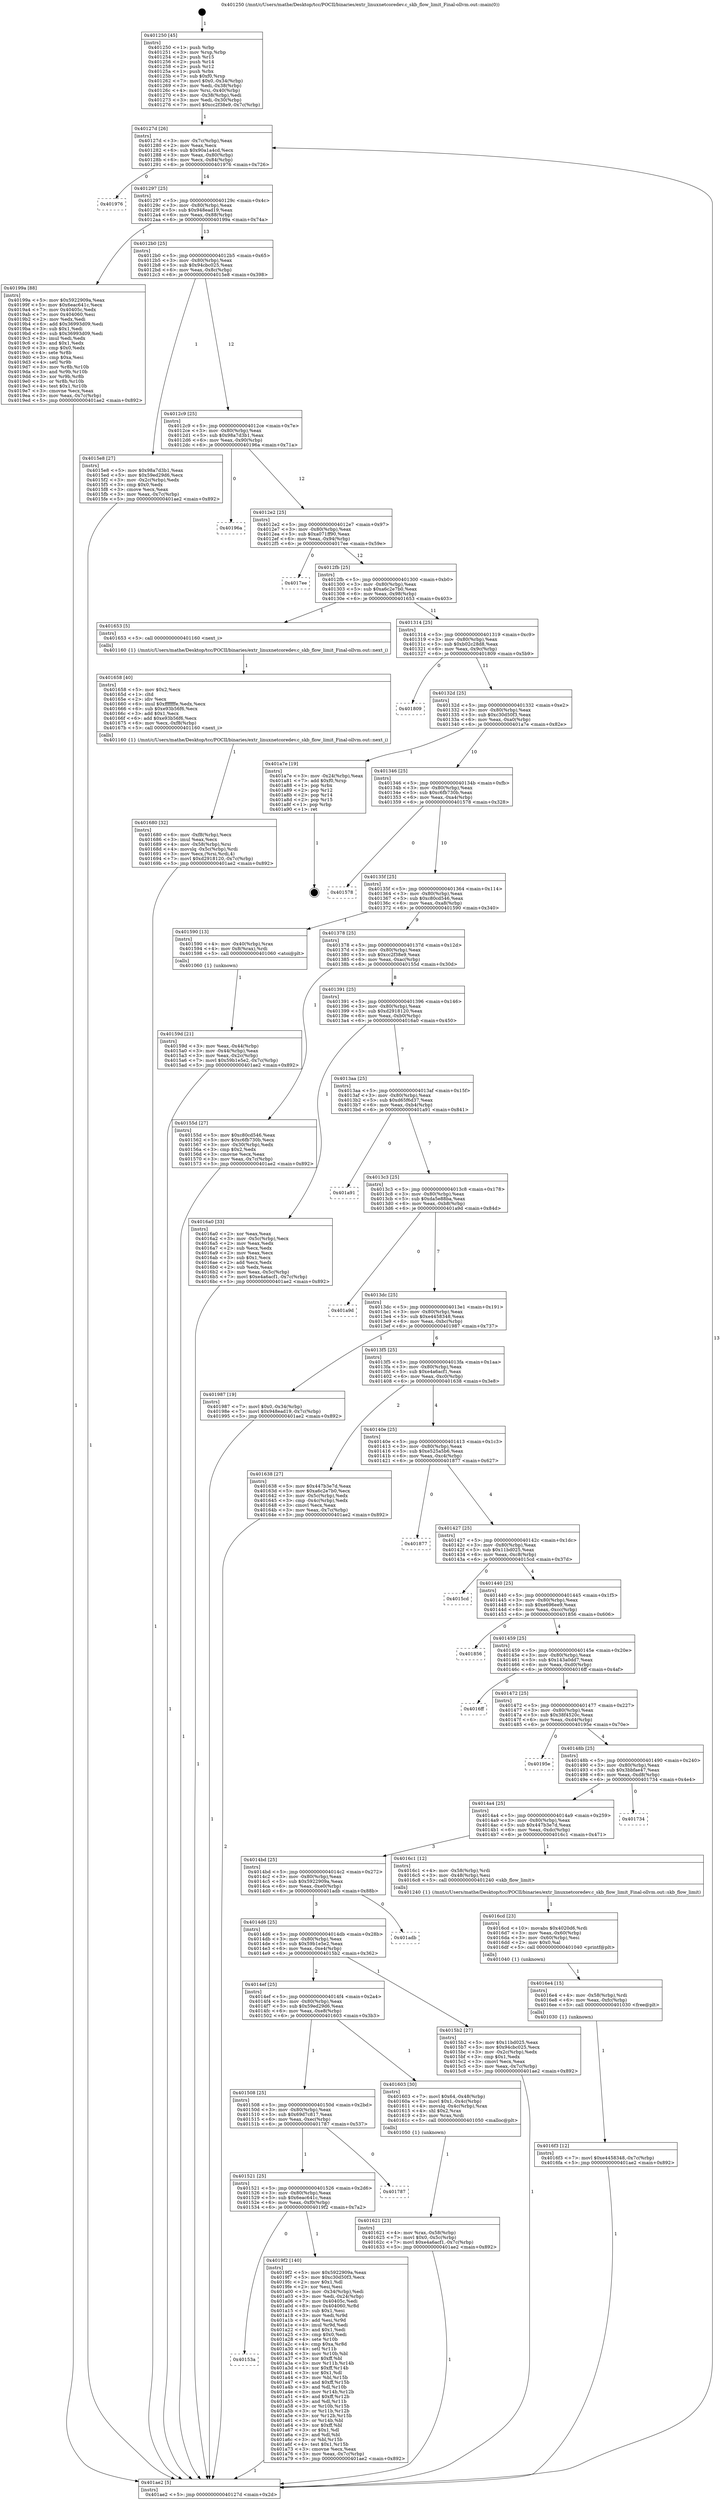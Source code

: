 digraph "0x401250" {
  label = "0x401250 (/mnt/c/Users/mathe/Desktop/tcc/POCII/binaries/extr_linuxnetcoredev.c_skb_flow_limit_Final-ollvm.out::main(0))"
  labelloc = "t"
  node[shape=record]

  Entry [label="",width=0.3,height=0.3,shape=circle,fillcolor=black,style=filled]
  "0x40127d" [label="{
     0x40127d [26]\l
     | [instrs]\l
     &nbsp;&nbsp;0x40127d \<+3\>: mov -0x7c(%rbp),%eax\l
     &nbsp;&nbsp;0x401280 \<+2\>: mov %eax,%ecx\l
     &nbsp;&nbsp;0x401282 \<+6\>: sub $0x90a1a4cd,%ecx\l
     &nbsp;&nbsp;0x401288 \<+3\>: mov %eax,-0x80(%rbp)\l
     &nbsp;&nbsp;0x40128b \<+6\>: mov %ecx,-0x84(%rbp)\l
     &nbsp;&nbsp;0x401291 \<+6\>: je 0000000000401976 \<main+0x726\>\l
  }"]
  "0x401976" [label="{
     0x401976\l
  }", style=dashed]
  "0x401297" [label="{
     0x401297 [25]\l
     | [instrs]\l
     &nbsp;&nbsp;0x401297 \<+5\>: jmp 000000000040129c \<main+0x4c\>\l
     &nbsp;&nbsp;0x40129c \<+3\>: mov -0x80(%rbp),%eax\l
     &nbsp;&nbsp;0x40129f \<+5\>: sub $0x948ead19,%eax\l
     &nbsp;&nbsp;0x4012a4 \<+6\>: mov %eax,-0x88(%rbp)\l
     &nbsp;&nbsp;0x4012aa \<+6\>: je 000000000040199a \<main+0x74a\>\l
  }"]
  Exit [label="",width=0.3,height=0.3,shape=circle,fillcolor=black,style=filled,peripheries=2]
  "0x40199a" [label="{
     0x40199a [88]\l
     | [instrs]\l
     &nbsp;&nbsp;0x40199a \<+5\>: mov $0x5922909a,%eax\l
     &nbsp;&nbsp;0x40199f \<+5\>: mov $0x6eac641c,%ecx\l
     &nbsp;&nbsp;0x4019a4 \<+7\>: mov 0x40405c,%edx\l
     &nbsp;&nbsp;0x4019ab \<+7\>: mov 0x404060,%esi\l
     &nbsp;&nbsp;0x4019b2 \<+2\>: mov %edx,%edi\l
     &nbsp;&nbsp;0x4019b4 \<+6\>: add $0x36993d09,%edi\l
     &nbsp;&nbsp;0x4019ba \<+3\>: sub $0x1,%edi\l
     &nbsp;&nbsp;0x4019bd \<+6\>: sub $0x36993d09,%edi\l
     &nbsp;&nbsp;0x4019c3 \<+3\>: imul %edi,%edx\l
     &nbsp;&nbsp;0x4019c6 \<+3\>: and $0x1,%edx\l
     &nbsp;&nbsp;0x4019c9 \<+3\>: cmp $0x0,%edx\l
     &nbsp;&nbsp;0x4019cc \<+4\>: sete %r8b\l
     &nbsp;&nbsp;0x4019d0 \<+3\>: cmp $0xa,%esi\l
     &nbsp;&nbsp;0x4019d3 \<+4\>: setl %r9b\l
     &nbsp;&nbsp;0x4019d7 \<+3\>: mov %r8b,%r10b\l
     &nbsp;&nbsp;0x4019da \<+3\>: and %r9b,%r10b\l
     &nbsp;&nbsp;0x4019dd \<+3\>: xor %r9b,%r8b\l
     &nbsp;&nbsp;0x4019e0 \<+3\>: or %r8b,%r10b\l
     &nbsp;&nbsp;0x4019e3 \<+4\>: test $0x1,%r10b\l
     &nbsp;&nbsp;0x4019e7 \<+3\>: cmovne %ecx,%eax\l
     &nbsp;&nbsp;0x4019ea \<+3\>: mov %eax,-0x7c(%rbp)\l
     &nbsp;&nbsp;0x4019ed \<+5\>: jmp 0000000000401ae2 \<main+0x892\>\l
  }"]
  "0x4012b0" [label="{
     0x4012b0 [25]\l
     | [instrs]\l
     &nbsp;&nbsp;0x4012b0 \<+5\>: jmp 00000000004012b5 \<main+0x65\>\l
     &nbsp;&nbsp;0x4012b5 \<+3\>: mov -0x80(%rbp),%eax\l
     &nbsp;&nbsp;0x4012b8 \<+5\>: sub $0x94cbc025,%eax\l
     &nbsp;&nbsp;0x4012bd \<+6\>: mov %eax,-0x8c(%rbp)\l
     &nbsp;&nbsp;0x4012c3 \<+6\>: je 00000000004015e8 \<main+0x398\>\l
  }"]
  "0x40153a" [label="{
     0x40153a\l
  }", style=dashed]
  "0x4015e8" [label="{
     0x4015e8 [27]\l
     | [instrs]\l
     &nbsp;&nbsp;0x4015e8 \<+5\>: mov $0x98a7d3b1,%eax\l
     &nbsp;&nbsp;0x4015ed \<+5\>: mov $0x59ed29d6,%ecx\l
     &nbsp;&nbsp;0x4015f2 \<+3\>: mov -0x2c(%rbp),%edx\l
     &nbsp;&nbsp;0x4015f5 \<+3\>: cmp $0x0,%edx\l
     &nbsp;&nbsp;0x4015f8 \<+3\>: cmove %ecx,%eax\l
     &nbsp;&nbsp;0x4015fb \<+3\>: mov %eax,-0x7c(%rbp)\l
     &nbsp;&nbsp;0x4015fe \<+5\>: jmp 0000000000401ae2 \<main+0x892\>\l
  }"]
  "0x4012c9" [label="{
     0x4012c9 [25]\l
     | [instrs]\l
     &nbsp;&nbsp;0x4012c9 \<+5\>: jmp 00000000004012ce \<main+0x7e\>\l
     &nbsp;&nbsp;0x4012ce \<+3\>: mov -0x80(%rbp),%eax\l
     &nbsp;&nbsp;0x4012d1 \<+5\>: sub $0x98a7d3b1,%eax\l
     &nbsp;&nbsp;0x4012d6 \<+6\>: mov %eax,-0x90(%rbp)\l
     &nbsp;&nbsp;0x4012dc \<+6\>: je 000000000040196a \<main+0x71a\>\l
  }"]
  "0x4019f2" [label="{
     0x4019f2 [140]\l
     | [instrs]\l
     &nbsp;&nbsp;0x4019f2 \<+5\>: mov $0x5922909a,%eax\l
     &nbsp;&nbsp;0x4019f7 \<+5\>: mov $0xc30d50f3,%ecx\l
     &nbsp;&nbsp;0x4019fc \<+2\>: mov $0x1,%dl\l
     &nbsp;&nbsp;0x4019fe \<+2\>: xor %esi,%esi\l
     &nbsp;&nbsp;0x401a00 \<+3\>: mov -0x34(%rbp),%edi\l
     &nbsp;&nbsp;0x401a03 \<+3\>: mov %edi,-0x24(%rbp)\l
     &nbsp;&nbsp;0x401a06 \<+7\>: mov 0x40405c,%edi\l
     &nbsp;&nbsp;0x401a0d \<+8\>: mov 0x404060,%r8d\l
     &nbsp;&nbsp;0x401a15 \<+3\>: sub $0x1,%esi\l
     &nbsp;&nbsp;0x401a18 \<+3\>: mov %edi,%r9d\l
     &nbsp;&nbsp;0x401a1b \<+3\>: add %esi,%r9d\l
     &nbsp;&nbsp;0x401a1e \<+4\>: imul %r9d,%edi\l
     &nbsp;&nbsp;0x401a22 \<+3\>: and $0x1,%edi\l
     &nbsp;&nbsp;0x401a25 \<+3\>: cmp $0x0,%edi\l
     &nbsp;&nbsp;0x401a28 \<+4\>: sete %r10b\l
     &nbsp;&nbsp;0x401a2c \<+4\>: cmp $0xa,%r8d\l
     &nbsp;&nbsp;0x401a30 \<+4\>: setl %r11b\l
     &nbsp;&nbsp;0x401a34 \<+3\>: mov %r10b,%bl\l
     &nbsp;&nbsp;0x401a37 \<+3\>: xor $0xff,%bl\l
     &nbsp;&nbsp;0x401a3a \<+3\>: mov %r11b,%r14b\l
     &nbsp;&nbsp;0x401a3d \<+4\>: xor $0xff,%r14b\l
     &nbsp;&nbsp;0x401a41 \<+3\>: xor $0x1,%dl\l
     &nbsp;&nbsp;0x401a44 \<+3\>: mov %bl,%r15b\l
     &nbsp;&nbsp;0x401a47 \<+4\>: and $0xff,%r15b\l
     &nbsp;&nbsp;0x401a4b \<+3\>: and %dl,%r10b\l
     &nbsp;&nbsp;0x401a4e \<+3\>: mov %r14b,%r12b\l
     &nbsp;&nbsp;0x401a51 \<+4\>: and $0xff,%r12b\l
     &nbsp;&nbsp;0x401a55 \<+3\>: and %dl,%r11b\l
     &nbsp;&nbsp;0x401a58 \<+3\>: or %r10b,%r15b\l
     &nbsp;&nbsp;0x401a5b \<+3\>: or %r11b,%r12b\l
     &nbsp;&nbsp;0x401a5e \<+3\>: xor %r12b,%r15b\l
     &nbsp;&nbsp;0x401a61 \<+3\>: or %r14b,%bl\l
     &nbsp;&nbsp;0x401a64 \<+3\>: xor $0xff,%bl\l
     &nbsp;&nbsp;0x401a67 \<+3\>: or $0x1,%dl\l
     &nbsp;&nbsp;0x401a6a \<+2\>: and %dl,%bl\l
     &nbsp;&nbsp;0x401a6c \<+3\>: or %bl,%r15b\l
     &nbsp;&nbsp;0x401a6f \<+4\>: test $0x1,%r15b\l
     &nbsp;&nbsp;0x401a73 \<+3\>: cmovne %ecx,%eax\l
     &nbsp;&nbsp;0x401a76 \<+3\>: mov %eax,-0x7c(%rbp)\l
     &nbsp;&nbsp;0x401a79 \<+5\>: jmp 0000000000401ae2 \<main+0x892\>\l
  }"]
  "0x40196a" [label="{
     0x40196a\l
  }", style=dashed]
  "0x4012e2" [label="{
     0x4012e2 [25]\l
     | [instrs]\l
     &nbsp;&nbsp;0x4012e2 \<+5\>: jmp 00000000004012e7 \<main+0x97\>\l
     &nbsp;&nbsp;0x4012e7 \<+3\>: mov -0x80(%rbp),%eax\l
     &nbsp;&nbsp;0x4012ea \<+5\>: sub $0xa071ff90,%eax\l
     &nbsp;&nbsp;0x4012ef \<+6\>: mov %eax,-0x94(%rbp)\l
     &nbsp;&nbsp;0x4012f5 \<+6\>: je 00000000004017ee \<main+0x59e\>\l
  }"]
  "0x401521" [label="{
     0x401521 [25]\l
     | [instrs]\l
     &nbsp;&nbsp;0x401521 \<+5\>: jmp 0000000000401526 \<main+0x2d6\>\l
     &nbsp;&nbsp;0x401526 \<+3\>: mov -0x80(%rbp),%eax\l
     &nbsp;&nbsp;0x401529 \<+5\>: sub $0x6eac641c,%eax\l
     &nbsp;&nbsp;0x40152e \<+6\>: mov %eax,-0xf0(%rbp)\l
     &nbsp;&nbsp;0x401534 \<+6\>: je 00000000004019f2 \<main+0x7a2\>\l
  }"]
  "0x4017ee" [label="{
     0x4017ee\l
  }", style=dashed]
  "0x4012fb" [label="{
     0x4012fb [25]\l
     | [instrs]\l
     &nbsp;&nbsp;0x4012fb \<+5\>: jmp 0000000000401300 \<main+0xb0\>\l
     &nbsp;&nbsp;0x401300 \<+3\>: mov -0x80(%rbp),%eax\l
     &nbsp;&nbsp;0x401303 \<+5\>: sub $0xa6c2e7b0,%eax\l
     &nbsp;&nbsp;0x401308 \<+6\>: mov %eax,-0x98(%rbp)\l
     &nbsp;&nbsp;0x40130e \<+6\>: je 0000000000401653 \<main+0x403\>\l
  }"]
  "0x401787" [label="{
     0x401787\l
  }", style=dashed]
  "0x401653" [label="{
     0x401653 [5]\l
     | [instrs]\l
     &nbsp;&nbsp;0x401653 \<+5\>: call 0000000000401160 \<next_i\>\l
     | [calls]\l
     &nbsp;&nbsp;0x401160 \{1\} (/mnt/c/Users/mathe/Desktop/tcc/POCII/binaries/extr_linuxnetcoredev.c_skb_flow_limit_Final-ollvm.out::next_i)\l
  }"]
  "0x401314" [label="{
     0x401314 [25]\l
     | [instrs]\l
     &nbsp;&nbsp;0x401314 \<+5\>: jmp 0000000000401319 \<main+0xc9\>\l
     &nbsp;&nbsp;0x401319 \<+3\>: mov -0x80(%rbp),%eax\l
     &nbsp;&nbsp;0x40131c \<+5\>: sub $0xb02c28d8,%eax\l
     &nbsp;&nbsp;0x401321 \<+6\>: mov %eax,-0x9c(%rbp)\l
     &nbsp;&nbsp;0x401327 \<+6\>: je 0000000000401809 \<main+0x5b9\>\l
  }"]
  "0x4016f3" [label="{
     0x4016f3 [12]\l
     | [instrs]\l
     &nbsp;&nbsp;0x4016f3 \<+7\>: movl $0xe4458348,-0x7c(%rbp)\l
     &nbsp;&nbsp;0x4016fa \<+5\>: jmp 0000000000401ae2 \<main+0x892\>\l
  }"]
  "0x401809" [label="{
     0x401809\l
  }", style=dashed]
  "0x40132d" [label="{
     0x40132d [25]\l
     | [instrs]\l
     &nbsp;&nbsp;0x40132d \<+5\>: jmp 0000000000401332 \<main+0xe2\>\l
     &nbsp;&nbsp;0x401332 \<+3\>: mov -0x80(%rbp),%eax\l
     &nbsp;&nbsp;0x401335 \<+5\>: sub $0xc30d50f3,%eax\l
     &nbsp;&nbsp;0x40133a \<+6\>: mov %eax,-0xa0(%rbp)\l
     &nbsp;&nbsp;0x401340 \<+6\>: je 0000000000401a7e \<main+0x82e\>\l
  }"]
  "0x4016e4" [label="{
     0x4016e4 [15]\l
     | [instrs]\l
     &nbsp;&nbsp;0x4016e4 \<+4\>: mov -0x58(%rbp),%rdi\l
     &nbsp;&nbsp;0x4016e8 \<+6\>: mov %eax,-0xfc(%rbp)\l
     &nbsp;&nbsp;0x4016ee \<+5\>: call 0000000000401030 \<free@plt\>\l
     | [calls]\l
     &nbsp;&nbsp;0x401030 \{1\} (unknown)\l
  }"]
  "0x401a7e" [label="{
     0x401a7e [19]\l
     | [instrs]\l
     &nbsp;&nbsp;0x401a7e \<+3\>: mov -0x24(%rbp),%eax\l
     &nbsp;&nbsp;0x401a81 \<+7\>: add $0xf0,%rsp\l
     &nbsp;&nbsp;0x401a88 \<+1\>: pop %rbx\l
     &nbsp;&nbsp;0x401a89 \<+2\>: pop %r12\l
     &nbsp;&nbsp;0x401a8b \<+2\>: pop %r14\l
     &nbsp;&nbsp;0x401a8d \<+2\>: pop %r15\l
     &nbsp;&nbsp;0x401a8f \<+1\>: pop %rbp\l
     &nbsp;&nbsp;0x401a90 \<+1\>: ret\l
  }"]
  "0x401346" [label="{
     0x401346 [25]\l
     | [instrs]\l
     &nbsp;&nbsp;0x401346 \<+5\>: jmp 000000000040134b \<main+0xfb\>\l
     &nbsp;&nbsp;0x40134b \<+3\>: mov -0x80(%rbp),%eax\l
     &nbsp;&nbsp;0x40134e \<+5\>: sub $0xc6fb730b,%eax\l
     &nbsp;&nbsp;0x401353 \<+6\>: mov %eax,-0xa4(%rbp)\l
     &nbsp;&nbsp;0x401359 \<+6\>: je 0000000000401578 \<main+0x328\>\l
  }"]
  "0x4016cd" [label="{
     0x4016cd [23]\l
     | [instrs]\l
     &nbsp;&nbsp;0x4016cd \<+10\>: movabs $0x4020d6,%rdi\l
     &nbsp;&nbsp;0x4016d7 \<+3\>: mov %eax,-0x60(%rbp)\l
     &nbsp;&nbsp;0x4016da \<+3\>: mov -0x60(%rbp),%esi\l
     &nbsp;&nbsp;0x4016dd \<+2\>: mov $0x0,%al\l
     &nbsp;&nbsp;0x4016df \<+5\>: call 0000000000401040 \<printf@plt\>\l
     | [calls]\l
     &nbsp;&nbsp;0x401040 \{1\} (unknown)\l
  }"]
  "0x401578" [label="{
     0x401578\l
  }", style=dashed]
  "0x40135f" [label="{
     0x40135f [25]\l
     | [instrs]\l
     &nbsp;&nbsp;0x40135f \<+5\>: jmp 0000000000401364 \<main+0x114\>\l
     &nbsp;&nbsp;0x401364 \<+3\>: mov -0x80(%rbp),%eax\l
     &nbsp;&nbsp;0x401367 \<+5\>: sub $0xc80cd546,%eax\l
     &nbsp;&nbsp;0x40136c \<+6\>: mov %eax,-0xa8(%rbp)\l
     &nbsp;&nbsp;0x401372 \<+6\>: je 0000000000401590 \<main+0x340\>\l
  }"]
  "0x401680" [label="{
     0x401680 [32]\l
     | [instrs]\l
     &nbsp;&nbsp;0x401680 \<+6\>: mov -0xf8(%rbp),%ecx\l
     &nbsp;&nbsp;0x401686 \<+3\>: imul %eax,%ecx\l
     &nbsp;&nbsp;0x401689 \<+4\>: mov -0x58(%rbp),%rsi\l
     &nbsp;&nbsp;0x40168d \<+4\>: movslq -0x5c(%rbp),%rdi\l
     &nbsp;&nbsp;0x401691 \<+3\>: mov %ecx,(%rsi,%rdi,4)\l
     &nbsp;&nbsp;0x401694 \<+7\>: movl $0xd2918120,-0x7c(%rbp)\l
     &nbsp;&nbsp;0x40169b \<+5\>: jmp 0000000000401ae2 \<main+0x892\>\l
  }"]
  "0x401590" [label="{
     0x401590 [13]\l
     | [instrs]\l
     &nbsp;&nbsp;0x401590 \<+4\>: mov -0x40(%rbp),%rax\l
     &nbsp;&nbsp;0x401594 \<+4\>: mov 0x8(%rax),%rdi\l
     &nbsp;&nbsp;0x401598 \<+5\>: call 0000000000401060 \<atoi@plt\>\l
     | [calls]\l
     &nbsp;&nbsp;0x401060 \{1\} (unknown)\l
  }"]
  "0x401378" [label="{
     0x401378 [25]\l
     | [instrs]\l
     &nbsp;&nbsp;0x401378 \<+5\>: jmp 000000000040137d \<main+0x12d\>\l
     &nbsp;&nbsp;0x40137d \<+3\>: mov -0x80(%rbp),%eax\l
     &nbsp;&nbsp;0x401380 \<+5\>: sub $0xcc2f38e9,%eax\l
     &nbsp;&nbsp;0x401385 \<+6\>: mov %eax,-0xac(%rbp)\l
     &nbsp;&nbsp;0x40138b \<+6\>: je 000000000040155d \<main+0x30d\>\l
  }"]
  "0x401658" [label="{
     0x401658 [40]\l
     | [instrs]\l
     &nbsp;&nbsp;0x401658 \<+5\>: mov $0x2,%ecx\l
     &nbsp;&nbsp;0x40165d \<+1\>: cltd\l
     &nbsp;&nbsp;0x40165e \<+2\>: idiv %ecx\l
     &nbsp;&nbsp;0x401660 \<+6\>: imul $0xfffffffe,%edx,%ecx\l
     &nbsp;&nbsp;0x401666 \<+6\>: sub $0xe93b56f6,%ecx\l
     &nbsp;&nbsp;0x40166c \<+3\>: add $0x1,%ecx\l
     &nbsp;&nbsp;0x40166f \<+6\>: add $0xe93b56f6,%ecx\l
     &nbsp;&nbsp;0x401675 \<+6\>: mov %ecx,-0xf8(%rbp)\l
     &nbsp;&nbsp;0x40167b \<+5\>: call 0000000000401160 \<next_i\>\l
     | [calls]\l
     &nbsp;&nbsp;0x401160 \{1\} (/mnt/c/Users/mathe/Desktop/tcc/POCII/binaries/extr_linuxnetcoredev.c_skb_flow_limit_Final-ollvm.out::next_i)\l
  }"]
  "0x40155d" [label="{
     0x40155d [27]\l
     | [instrs]\l
     &nbsp;&nbsp;0x40155d \<+5\>: mov $0xc80cd546,%eax\l
     &nbsp;&nbsp;0x401562 \<+5\>: mov $0xc6fb730b,%ecx\l
     &nbsp;&nbsp;0x401567 \<+3\>: mov -0x30(%rbp),%edx\l
     &nbsp;&nbsp;0x40156a \<+3\>: cmp $0x2,%edx\l
     &nbsp;&nbsp;0x40156d \<+3\>: cmovne %ecx,%eax\l
     &nbsp;&nbsp;0x401570 \<+3\>: mov %eax,-0x7c(%rbp)\l
     &nbsp;&nbsp;0x401573 \<+5\>: jmp 0000000000401ae2 \<main+0x892\>\l
  }"]
  "0x401391" [label="{
     0x401391 [25]\l
     | [instrs]\l
     &nbsp;&nbsp;0x401391 \<+5\>: jmp 0000000000401396 \<main+0x146\>\l
     &nbsp;&nbsp;0x401396 \<+3\>: mov -0x80(%rbp),%eax\l
     &nbsp;&nbsp;0x401399 \<+5\>: sub $0xd2918120,%eax\l
     &nbsp;&nbsp;0x40139e \<+6\>: mov %eax,-0xb0(%rbp)\l
     &nbsp;&nbsp;0x4013a4 \<+6\>: je 00000000004016a0 \<main+0x450\>\l
  }"]
  "0x401ae2" [label="{
     0x401ae2 [5]\l
     | [instrs]\l
     &nbsp;&nbsp;0x401ae2 \<+5\>: jmp 000000000040127d \<main+0x2d\>\l
  }"]
  "0x401250" [label="{
     0x401250 [45]\l
     | [instrs]\l
     &nbsp;&nbsp;0x401250 \<+1\>: push %rbp\l
     &nbsp;&nbsp;0x401251 \<+3\>: mov %rsp,%rbp\l
     &nbsp;&nbsp;0x401254 \<+2\>: push %r15\l
     &nbsp;&nbsp;0x401256 \<+2\>: push %r14\l
     &nbsp;&nbsp;0x401258 \<+2\>: push %r12\l
     &nbsp;&nbsp;0x40125a \<+1\>: push %rbx\l
     &nbsp;&nbsp;0x40125b \<+7\>: sub $0xf0,%rsp\l
     &nbsp;&nbsp;0x401262 \<+7\>: movl $0x0,-0x34(%rbp)\l
     &nbsp;&nbsp;0x401269 \<+3\>: mov %edi,-0x38(%rbp)\l
     &nbsp;&nbsp;0x40126c \<+4\>: mov %rsi,-0x40(%rbp)\l
     &nbsp;&nbsp;0x401270 \<+3\>: mov -0x38(%rbp),%edi\l
     &nbsp;&nbsp;0x401273 \<+3\>: mov %edi,-0x30(%rbp)\l
     &nbsp;&nbsp;0x401276 \<+7\>: movl $0xcc2f38e9,-0x7c(%rbp)\l
  }"]
  "0x40159d" [label="{
     0x40159d [21]\l
     | [instrs]\l
     &nbsp;&nbsp;0x40159d \<+3\>: mov %eax,-0x44(%rbp)\l
     &nbsp;&nbsp;0x4015a0 \<+3\>: mov -0x44(%rbp),%eax\l
     &nbsp;&nbsp;0x4015a3 \<+3\>: mov %eax,-0x2c(%rbp)\l
     &nbsp;&nbsp;0x4015a6 \<+7\>: movl $0x59b1e5e2,-0x7c(%rbp)\l
     &nbsp;&nbsp;0x4015ad \<+5\>: jmp 0000000000401ae2 \<main+0x892\>\l
  }"]
  "0x401621" [label="{
     0x401621 [23]\l
     | [instrs]\l
     &nbsp;&nbsp;0x401621 \<+4\>: mov %rax,-0x58(%rbp)\l
     &nbsp;&nbsp;0x401625 \<+7\>: movl $0x0,-0x5c(%rbp)\l
     &nbsp;&nbsp;0x40162c \<+7\>: movl $0xe4a6acf1,-0x7c(%rbp)\l
     &nbsp;&nbsp;0x401633 \<+5\>: jmp 0000000000401ae2 \<main+0x892\>\l
  }"]
  "0x4016a0" [label="{
     0x4016a0 [33]\l
     | [instrs]\l
     &nbsp;&nbsp;0x4016a0 \<+2\>: xor %eax,%eax\l
     &nbsp;&nbsp;0x4016a2 \<+3\>: mov -0x5c(%rbp),%ecx\l
     &nbsp;&nbsp;0x4016a5 \<+2\>: mov %eax,%edx\l
     &nbsp;&nbsp;0x4016a7 \<+2\>: sub %ecx,%edx\l
     &nbsp;&nbsp;0x4016a9 \<+2\>: mov %eax,%ecx\l
     &nbsp;&nbsp;0x4016ab \<+3\>: sub $0x1,%ecx\l
     &nbsp;&nbsp;0x4016ae \<+2\>: add %ecx,%edx\l
     &nbsp;&nbsp;0x4016b0 \<+2\>: sub %edx,%eax\l
     &nbsp;&nbsp;0x4016b2 \<+3\>: mov %eax,-0x5c(%rbp)\l
     &nbsp;&nbsp;0x4016b5 \<+7\>: movl $0xe4a6acf1,-0x7c(%rbp)\l
     &nbsp;&nbsp;0x4016bc \<+5\>: jmp 0000000000401ae2 \<main+0x892\>\l
  }"]
  "0x4013aa" [label="{
     0x4013aa [25]\l
     | [instrs]\l
     &nbsp;&nbsp;0x4013aa \<+5\>: jmp 00000000004013af \<main+0x15f\>\l
     &nbsp;&nbsp;0x4013af \<+3\>: mov -0x80(%rbp),%eax\l
     &nbsp;&nbsp;0x4013b2 \<+5\>: sub $0xd65f6d37,%eax\l
     &nbsp;&nbsp;0x4013b7 \<+6\>: mov %eax,-0xb4(%rbp)\l
     &nbsp;&nbsp;0x4013bd \<+6\>: je 0000000000401a91 \<main+0x841\>\l
  }"]
  "0x401508" [label="{
     0x401508 [25]\l
     | [instrs]\l
     &nbsp;&nbsp;0x401508 \<+5\>: jmp 000000000040150d \<main+0x2bd\>\l
     &nbsp;&nbsp;0x40150d \<+3\>: mov -0x80(%rbp),%eax\l
     &nbsp;&nbsp;0x401510 \<+5\>: sub $0x69d7c817,%eax\l
     &nbsp;&nbsp;0x401515 \<+6\>: mov %eax,-0xec(%rbp)\l
     &nbsp;&nbsp;0x40151b \<+6\>: je 0000000000401787 \<main+0x537\>\l
  }"]
  "0x401a91" [label="{
     0x401a91\l
  }", style=dashed]
  "0x4013c3" [label="{
     0x4013c3 [25]\l
     | [instrs]\l
     &nbsp;&nbsp;0x4013c3 \<+5\>: jmp 00000000004013c8 \<main+0x178\>\l
     &nbsp;&nbsp;0x4013c8 \<+3\>: mov -0x80(%rbp),%eax\l
     &nbsp;&nbsp;0x4013cb \<+5\>: sub $0xda5e88ba,%eax\l
     &nbsp;&nbsp;0x4013d0 \<+6\>: mov %eax,-0xb8(%rbp)\l
     &nbsp;&nbsp;0x4013d6 \<+6\>: je 0000000000401a9d \<main+0x84d\>\l
  }"]
  "0x401603" [label="{
     0x401603 [30]\l
     | [instrs]\l
     &nbsp;&nbsp;0x401603 \<+7\>: movl $0x64,-0x48(%rbp)\l
     &nbsp;&nbsp;0x40160a \<+7\>: movl $0x1,-0x4c(%rbp)\l
     &nbsp;&nbsp;0x401611 \<+4\>: movslq -0x4c(%rbp),%rax\l
     &nbsp;&nbsp;0x401615 \<+4\>: shl $0x2,%rax\l
     &nbsp;&nbsp;0x401619 \<+3\>: mov %rax,%rdi\l
     &nbsp;&nbsp;0x40161c \<+5\>: call 0000000000401050 \<malloc@plt\>\l
     | [calls]\l
     &nbsp;&nbsp;0x401050 \{1\} (unknown)\l
  }"]
  "0x401a9d" [label="{
     0x401a9d\l
  }", style=dashed]
  "0x4013dc" [label="{
     0x4013dc [25]\l
     | [instrs]\l
     &nbsp;&nbsp;0x4013dc \<+5\>: jmp 00000000004013e1 \<main+0x191\>\l
     &nbsp;&nbsp;0x4013e1 \<+3\>: mov -0x80(%rbp),%eax\l
     &nbsp;&nbsp;0x4013e4 \<+5\>: sub $0xe4458348,%eax\l
     &nbsp;&nbsp;0x4013e9 \<+6\>: mov %eax,-0xbc(%rbp)\l
     &nbsp;&nbsp;0x4013ef \<+6\>: je 0000000000401987 \<main+0x737\>\l
  }"]
  "0x4014ef" [label="{
     0x4014ef [25]\l
     | [instrs]\l
     &nbsp;&nbsp;0x4014ef \<+5\>: jmp 00000000004014f4 \<main+0x2a4\>\l
     &nbsp;&nbsp;0x4014f4 \<+3\>: mov -0x80(%rbp),%eax\l
     &nbsp;&nbsp;0x4014f7 \<+5\>: sub $0x59ed29d6,%eax\l
     &nbsp;&nbsp;0x4014fc \<+6\>: mov %eax,-0xe8(%rbp)\l
     &nbsp;&nbsp;0x401502 \<+6\>: je 0000000000401603 \<main+0x3b3\>\l
  }"]
  "0x401987" [label="{
     0x401987 [19]\l
     | [instrs]\l
     &nbsp;&nbsp;0x401987 \<+7\>: movl $0x0,-0x34(%rbp)\l
     &nbsp;&nbsp;0x40198e \<+7\>: movl $0x948ead19,-0x7c(%rbp)\l
     &nbsp;&nbsp;0x401995 \<+5\>: jmp 0000000000401ae2 \<main+0x892\>\l
  }"]
  "0x4013f5" [label="{
     0x4013f5 [25]\l
     | [instrs]\l
     &nbsp;&nbsp;0x4013f5 \<+5\>: jmp 00000000004013fa \<main+0x1aa\>\l
     &nbsp;&nbsp;0x4013fa \<+3\>: mov -0x80(%rbp),%eax\l
     &nbsp;&nbsp;0x4013fd \<+5\>: sub $0xe4a6acf1,%eax\l
     &nbsp;&nbsp;0x401402 \<+6\>: mov %eax,-0xc0(%rbp)\l
     &nbsp;&nbsp;0x401408 \<+6\>: je 0000000000401638 \<main+0x3e8\>\l
  }"]
  "0x4015b2" [label="{
     0x4015b2 [27]\l
     | [instrs]\l
     &nbsp;&nbsp;0x4015b2 \<+5\>: mov $0x11bd025,%eax\l
     &nbsp;&nbsp;0x4015b7 \<+5\>: mov $0x94cbc025,%ecx\l
     &nbsp;&nbsp;0x4015bc \<+3\>: mov -0x2c(%rbp),%edx\l
     &nbsp;&nbsp;0x4015bf \<+3\>: cmp $0x1,%edx\l
     &nbsp;&nbsp;0x4015c2 \<+3\>: cmovl %ecx,%eax\l
     &nbsp;&nbsp;0x4015c5 \<+3\>: mov %eax,-0x7c(%rbp)\l
     &nbsp;&nbsp;0x4015c8 \<+5\>: jmp 0000000000401ae2 \<main+0x892\>\l
  }"]
  "0x401638" [label="{
     0x401638 [27]\l
     | [instrs]\l
     &nbsp;&nbsp;0x401638 \<+5\>: mov $0x447b3e7d,%eax\l
     &nbsp;&nbsp;0x40163d \<+5\>: mov $0xa6c2e7b0,%ecx\l
     &nbsp;&nbsp;0x401642 \<+3\>: mov -0x5c(%rbp),%edx\l
     &nbsp;&nbsp;0x401645 \<+3\>: cmp -0x4c(%rbp),%edx\l
     &nbsp;&nbsp;0x401648 \<+3\>: cmovl %ecx,%eax\l
     &nbsp;&nbsp;0x40164b \<+3\>: mov %eax,-0x7c(%rbp)\l
     &nbsp;&nbsp;0x40164e \<+5\>: jmp 0000000000401ae2 \<main+0x892\>\l
  }"]
  "0x40140e" [label="{
     0x40140e [25]\l
     | [instrs]\l
     &nbsp;&nbsp;0x40140e \<+5\>: jmp 0000000000401413 \<main+0x1c3\>\l
     &nbsp;&nbsp;0x401413 \<+3\>: mov -0x80(%rbp),%eax\l
     &nbsp;&nbsp;0x401416 \<+5\>: sub $0xe525a5b6,%eax\l
     &nbsp;&nbsp;0x40141b \<+6\>: mov %eax,-0xc4(%rbp)\l
     &nbsp;&nbsp;0x401421 \<+6\>: je 0000000000401877 \<main+0x627\>\l
  }"]
  "0x4014d6" [label="{
     0x4014d6 [25]\l
     | [instrs]\l
     &nbsp;&nbsp;0x4014d6 \<+5\>: jmp 00000000004014db \<main+0x28b\>\l
     &nbsp;&nbsp;0x4014db \<+3\>: mov -0x80(%rbp),%eax\l
     &nbsp;&nbsp;0x4014de \<+5\>: sub $0x59b1e5e2,%eax\l
     &nbsp;&nbsp;0x4014e3 \<+6\>: mov %eax,-0xe4(%rbp)\l
     &nbsp;&nbsp;0x4014e9 \<+6\>: je 00000000004015b2 \<main+0x362\>\l
  }"]
  "0x401877" [label="{
     0x401877\l
  }", style=dashed]
  "0x401427" [label="{
     0x401427 [25]\l
     | [instrs]\l
     &nbsp;&nbsp;0x401427 \<+5\>: jmp 000000000040142c \<main+0x1dc\>\l
     &nbsp;&nbsp;0x40142c \<+3\>: mov -0x80(%rbp),%eax\l
     &nbsp;&nbsp;0x40142f \<+5\>: sub $0x11bd025,%eax\l
     &nbsp;&nbsp;0x401434 \<+6\>: mov %eax,-0xc8(%rbp)\l
     &nbsp;&nbsp;0x40143a \<+6\>: je 00000000004015cd \<main+0x37d\>\l
  }"]
  "0x401adb" [label="{
     0x401adb\l
  }", style=dashed]
  "0x4015cd" [label="{
     0x4015cd\l
  }", style=dashed]
  "0x401440" [label="{
     0x401440 [25]\l
     | [instrs]\l
     &nbsp;&nbsp;0x401440 \<+5\>: jmp 0000000000401445 \<main+0x1f5\>\l
     &nbsp;&nbsp;0x401445 \<+3\>: mov -0x80(%rbp),%eax\l
     &nbsp;&nbsp;0x401448 \<+5\>: sub $0xe696ee9,%eax\l
     &nbsp;&nbsp;0x40144d \<+6\>: mov %eax,-0xcc(%rbp)\l
     &nbsp;&nbsp;0x401453 \<+6\>: je 0000000000401856 \<main+0x606\>\l
  }"]
  "0x4014bd" [label="{
     0x4014bd [25]\l
     | [instrs]\l
     &nbsp;&nbsp;0x4014bd \<+5\>: jmp 00000000004014c2 \<main+0x272\>\l
     &nbsp;&nbsp;0x4014c2 \<+3\>: mov -0x80(%rbp),%eax\l
     &nbsp;&nbsp;0x4014c5 \<+5\>: sub $0x5922909a,%eax\l
     &nbsp;&nbsp;0x4014ca \<+6\>: mov %eax,-0xe0(%rbp)\l
     &nbsp;&nbsp;0x4014d0 \<+6\>: je 0000000000401adb \<main+0x88b\>\l
  }"]
  "0x401856" [label="{
     0x401856\l
  }", style=dashed]
  "0x401459" [label="{
     0x401459 [25]\l
     | [instrs]\l
     &nbsp;&nbsp;0x401459 \<+5\>: jmp 000000000040145e \<main+0x20e\>\l
     &nbsp;&nbsp;0x40145e \<+3\>: mov -0x80(%rbp),%eax\l
     &nbsp;&nbsp;0x401461 \<+5\>: sub $0x143a0dd7,%eax\l
     &nbsp;&nbsp;0x401466 \<+6\>: mov %eax,-0xd0(%rbp)\l
     &nbsp;&nbsp;0x40146c \<+6\>: je 00000000004016ff \<main+0x4af\>\l
  }"]
  "0x4016c1" [label="{
     0x4016c1 [12]\l
     | [instrs]\l
     &nbsp;&nbsp;0x4016c1 \<+4\>: mov -0x58(%rbp),%rdi\l
     &nbsp;&nbsp;0x4016c5 \<+3\>: mov -0x48(%rbp),%esi\l
     &nbsp;&nbsp;0x4016c8 \<+5\>: call 0000000000401240 \<skb_flow_limit\>\l
     | [calls]\l
     &nbsp;&nbsp;0x401240 \{1\} (/mnt/c/Users/mathe/Desktop/tcc/POCII/binaries/extr_linuxnetcoredev.c_skb_flow_limit_Final-ollvm.out::skb_flow_limit)\l
  }"]
  "0x4016ff" [label="{
     0x4016ff\l
  }", style=dashed]
  "0x401472" [label="{
     0x401472 [25]\l
     | [instrs]\l
     &nbsp;&nbsp;0x401472 \<+5\>: jmp 0000000000401477 \<main+0x227\>\l
     &nbsp;&nbsp;0x401477 \<+3\>: mov -0x80(%rbp),%eax\l
     &nbsp;&nbsp;0x40147a \<+5\>: sub $0x38f4520c,%eax\l
     &nbsp;&nbsp;0x40147f \<+6\>: mov %eax,-0xd4(%rbp)\l
     &nbsp;&nbsp;0x401485 \<+6\>: je 000000000040195e \<main+0x70e\>\l
  }"]
  "0x4014a4" [label="{
     0x4014a4 [25]\l
     | [instrs]\l
     &nbsp;&nbsp;0x4014a4 \<+5\>: jmp 00000000004014a9 \<main+0x259\>\l
     &nbsp;&nbsp;0x4014a9 \<+3\>: mov -0x80(%rbp),%eax\l
     &nbsp;&nbsp;0x4014ac \<+5\>: sub $0x447b3e7d,%eax\l
     &nbsp;&nbsp;0x4014b1 \<+6\>: mov %eax,-0xdc(%rbp)\l
     &nbsp;&nbsp;0x4014b7 \<+6\>: je 00000000004016c1 \<main+0x471\>\l
  }"]
  "0x40195e" [label="{
     0x40195e\l
  }", style=dashed]
  "0x40148b" [label="{
     0x40148b [25]\l
     | [instrs]\l
     &nbsp;&nbsp;0x40148b \<+5\>: jmp 0000000000401490 \<main+0x240\>\l
     &nbsp;&nbsp;0x401490 \<+3\>: mov -0x80(%rbp),%eax\l
     &nbsp;&nbsp;0x401493 \<+5\>: sub $0x3bbfae47,%eax\l
     &nbsp;&nbsp;0x401498 \<+6\>: mov %eax,-0xd8(%rbp)\l
     &nbsp;&nbsp;0x40149e \<+6\>: je 0000000000401734 \<main+0x4e4\>\l
  }"]
  "0x401734" [label="{
     0x401734\l
  }", style=dashed]
  Entry -> "0x401250" [label=" 1"]
  "0x40127d" -> "0x401976" [label=" 0"]
  "0x40127d" -> "0x401297" [label=" 14"]
  "0x401a7e" -> Exit [label=" 1"]
  "0x401297" -> "0x40199a" [label=" 1"]
  "0x401297" -> "0x4012b0" [label=" 13"]
  "0x4019f2" -> "0x401ae2" [label=" 1"]
  "0x4012b0" -> "0x4015e8" [label=" 1"]
  "0x4012b0" -> "0x4012c9" [label=" 12"]
  "0x401521" -> "0x40153a" [label=" 0"]
  "0x4012c9" -> "0x40196a" [label=" 0"]
  "0x4012c9" -> "0x4012e2" [label=" 12"]
  "0x401521" -> "0x4019f2" [label=" 1"]
  "0x4012e2" -> "0x4017ee" [label=" 0"]
  "0x4012e2" -> "0x4012fb" [label=" 12"]
  "0x401508" -> "0x401521" [label=" 1"]
  "0x4012fb" -> "0x401653" [label=" 1"]
  "0x4012fb" -> "0x401314" [label=" 11"]
  "0x401508" -> "0x401787" [label=" 0"]
  "0x401314" -> "0x401809" [label=" 0"]
  "0x401314" -> "0x40132d" [label=" 11"]
  "0x40199a" -> "0x401ae2" [label=" 1"]
  "0x40132d" -> "0x401a7e" [label=" 1"]
  "0x40132d" -> "0x401346" [label=" 10"]
  "0x401987" -> "0x401ae2" [label=" 1"]
  "0x401346" -> "0x401578" [label=" 0"]
  "0x401346" -> "0x40135f" [label=" 10"]
  "0x4016f3" -> "0x401ae2" [label=" 1"]
  "0x40135f" -> "0x401590" [label=" 1"]
  "0x40135f" -> "0x401378" [label=" 9"]
  "0x4016e4" -> "0x4016f3" [label=" 1"]
  "0x401378" -> "0x40155d" [label=" 1"]
  "0x401378" -> "0x401391" [label=" 8"]
  "0x40155d" -> "0x401ae2" [label=" 1"]
  "0x401250" -> "0x40127d" [label=" 1"]
  "0x401ae2" -> "0x40127d" [label=" 13"]
  "0x401590" -> "0x40159d" [label=" 1"]
  "0x40159d" -> "0x401ae2" [label=" 1"]
  "0x4016cd" -> "0x4016e4" [label=" 1"]
  "0x401391" -> "0x4016a0" [label=" 1"]
  "0x401391" -> "0x4013aa" [label=" 7"]
  "0x4016c1" -> "0x4016cd" [label=" 1"]
  "0x4013aa" -> "0x401a91" [label=" 0"]
  "0x4013aa" -> "0x4013c3" [label=" 7"]
  "0x4016a0" -> "0x401ae2" [label=" 1"]
  "0x4013c3" -> "0x401a9d" [label=" 0"]
  "0x4013c3" -> "0x4013dc" [label=" 7"]
  "0x401680" -> "0x401ae2" [label=" 1"]
  "0x4013dc" -> "0x401987" [label=" 1"]
  "0x4013dc" -> "0x4013f5" [label=" 6"]
  "0x401653" -> "0x401658" [label=" 1"]
  "0x4013f5" -> "0x401638" [label=" 2"]
  "0x4013f5" -> "0x40140e" [label=" 4"]
  "0x401638" -> "0x401ae2" [label=" 2"]
  "0x40140e" -> "0x401877" [label=" 0"]
  "0x40140e" -> "0x401427" [label=" 4"]
  "0x401603" -> "0x401621" [label=" 1"]
  "0x401427" -> "0x4015cd" [label=" 0"]
  "0x401427" -> "0x401440" [label=" 4"]
  "0x4014ef" -> "0x401508" [label=" 1"]
  "0x401440" -> "0x401856" [label=" 0"]
  "0x401440" -> "0x401459" [label=" 4"]
  "0x401658" -> "0x401680" [label=" 1"]
  "0x401459" -> "0x4016ff" [label=" 0"]
  "0x401459" -> "0x401472" [label=" 4"]
  "0x4015e8" -> "0x401ae2" [label=" 1"]
  "0x401472" -> "0x40195e" [label=" 0"]
  "0x401472" -> "0x40148b" [label=" 4"]
  "0x4014d6" -> "0x4014ef" [label=" 2"]
  "0x40148b" -> "0x401734" [label=" 0"]
  "0x40148b" -> "0x4014a4" [label=" 4"]
  "0x4015b2" -> "0x401ae2" [label=" 1"]
  "0x4014a4" -> "0x4016c1" [label=" 1"]
  "0x4014a4" -> "0x4014bd" [label=" 3"]
  "0x4014ef" -> "0x401603" [label=" 1"]
  "0x4014bd" -> "0x401adb" [label=" 0"]
  "0x4014bd" -> "0x4014d6" [label=" 3"]
  "0x401621" -> "0x401ae2" [label=" 1"]
  "0x4014d6" -> "0x4015b2" [label=" 1"]
}
